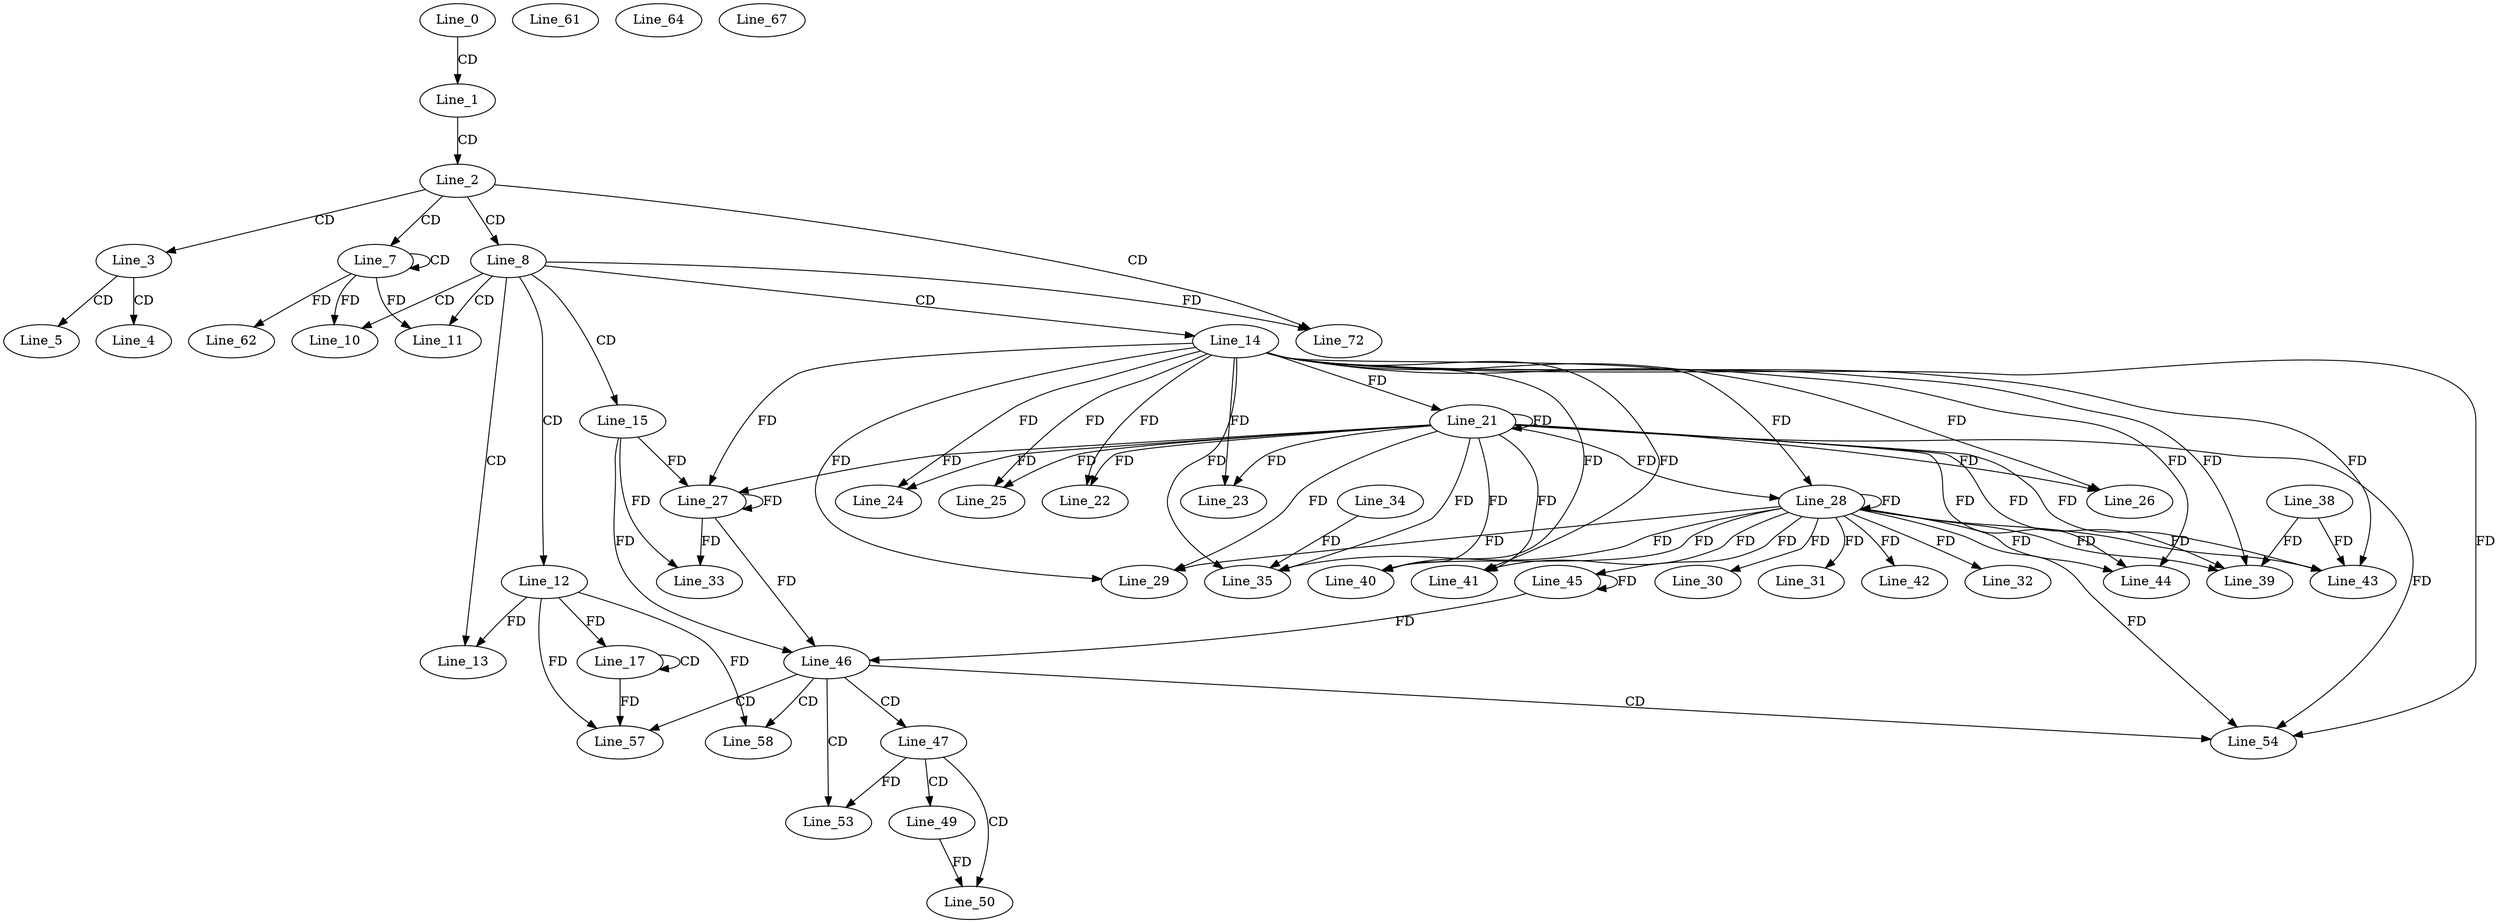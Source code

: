 digraph G {
  Line_0;
  Line_1;
  Line_2;
  Line_3;
  Line_4;
  Line_5;
  Line_7;
  Line_7;
  Line_8;
  Line_8;
  Line_10;
  Line_11;
  Line_12;
  Line_13;
  Line_14;
  Line_15;
  Line_17;
  Line_17;
  Line_21;
  Line_22;
  Line_23;
  Line_24;
  Line_25;
  Line_26;
  Line_27;
  Line_27;
  Line_27;
  Line_28;
  Line_29;
  Line_30;
  Line_31;
  Line_32;
  Line_33;
  Line_35;
  Line_34;
  Line_35;
  Line_39;
  Line_38;
  Line_39;
  Line_40;
  Line_41;
  Line_42;
  Line_43;
  Line_43;
  Line_44;
  Line_45;
  Line_45;
  Line_45;
  Line_46;
  Line_47;
  Line_47;
  Line_49;
  Line_50;
  Line_53;
  Line_54;
  Line_57;
  Line_58;
  Line_61;
  Line_62;
  Line_64;
  Line_67;
  Line_72;
  Line_0 -> Line_1 [ label="CD" ];
  Line_1 -> Line_2 [ label="CD" ];
  Line_2 -> Line_3 [ label="CD" ];
  Line_3 -> Line_4 [ label="CD" ];
  Line_3 -> Line_5 [ label="CD" ];
  Line_2 -> Line_7 [ label="CD" ];
  Line_7 -> Line_7 [ label="CD" ];
  Line_2 -> Line_8 [ label="CD" ];
  Line_8 -> Line_10 [ label="CD" ];
  Line_7 -> Line_10 [ label="FD" ];
  Line_8 -> Line_11 [ label="CD" ];
  Line_7 -> Line_11 [ label="FD" ];
  Line_8 -> Line_12 [ label="CD" ];
  Line_8 -> Line_13 [ label="CD" ];
  Line_12 -> Line_13 [ label="FD" ];
  Line_8 -> Line_14 [ label="CD" ];
  Line_8 -> Line_15 [ label="CD" ];
  Line_17 -> Line_17 [ label="CD" ];
  Line_12 -> Line_17 [ label="FD" ];
  Line_14 -> Line_21 [ label="FD" ];
  Line_21 -> Line_21 [ label="FD" ];
  Line_14 -> Line_22 [ label="FD" ];
  Line_21 -> Line_22 [ label="FD" ];
  Line_14 -> Line_23 [ label="FD" ];
  Line_21 -> Line_23 [ label="FD" ];
  Line_14 -> Line_24 [ label="FD" ];
  Line_21 -> Line_24 [ label="FD" ];
  Line_14 -> Line_25 [ label="FD" ];
  Line_21 -> Line_25 [ label="FD" ];
  Line_14 -> Line_26 [ label="FD" ];
  Line_21 -> Line_26 [ label="FD" ];
  Line_15 -> Line_27 [ label="FD" ];
  Line_27 -> Line_27 [ label="FD" ];
  Line_14 -> Line_27 [ label="FD" ];
  Line_21 -> Line_27 [ label="FD" ];
  Line_14 -> Line_28 [ label="FD" ];
  Line_21 -> Line_28 [ label="FD" ];
  Line_28 -> Line_28 [ label="FD" ];
  Line_14 -> Line_29 [ label="FD" ];
  Line_21 -> Line_29 [ label="FD" ];
  Line_28 -> Line_29 [ label="FD" ];
  Line_28 -> Line_30 [ label="FD" ];
  Line_28 -> Line_31 [ label="FD" ];
  Line_28 -> Line_32 [ label="FD" ];
  Line_15 -> Line_33 [ label="FD" ];
  Line_27 -> Line_33 [ label="FD" ];
  Line_14 -> Line_35 [ label="FD" ];
  Line_21 -> Line_35 [ label="FD" ];
  Line_28 -> Line_35 [ label="FD" ];
  Line_34 -> Line_35 [ label="FD" ];
  Line_14 -> Line_39 [ label="FD" ];
  Line_21 -> Line_39 [ label="FD" ];
  Line_28 -> Line_39 [ label="FD" ];
  Line_38 -> Line_39 [ label="FD" ];
  Line_14 -> Line_40 [ label="FD" ];
  Line_21 -> Line_40 [ label="FD" ];
  Line_28 -> Line_40 [ label="FD" ];
  Line_14 -> Line_41 [ label="FD" ];
  Line_21 -> Line_41 [ label="FD" ];
  Line_28 -> Line_41 [ label="FD" ];
  Line_28 -> Line_42 [ label="FD" ];
  Line_14 -> Line_43 [ label="FD" ];
  Line_21 -> Line_43 [ label="FD" ];
  Line_28 -> Line_43 [ label="FD" ];
  Line_38 -> Line_43 [ label="FD" ];
  Line_14 -> Line_44 [ label="FD" ];
  Line_21 -> Line_44 [ label="FD" ];
  Line_28 -> Line_44 [ label="FD" ];
  Line_45 -> Line_45 [ label="FD" ];
  Line_28 -> Line_45 [ label="FD" ];
  Line_15 -> Line_46 [ label="FD" ];
  Line_27 -> Line_46 [ label="FD" ];
  Line_45 -> Line_46 [ label="FD" ];
  Line_46 -> Line_47 [ label="CD" ];
  Line_47 -> Line_49 [ label="CD" ];
  Line_47 -> Line_50 [ label="CD" ];
  Line_49 -> Line_50 [ label="FD" ];
  Line_46 -> Line_53 [ label="CD" ];
  Line_47 -> Line_53 [ label="FD" ];
  Line_46 -> Line_54 [ label="CD" ];
  Line_14 -> Line_54 [ label="FD" ];
  Line_21 -> Line_54 [ label="FD" ];
  Line_28 -> Line_54 [ label="FD" ];
  Line_46 -> Line_57 [ label="CD" ];
  Line_12 -> Line_57 [ label="FD" ];
  Line_17 -> Line_57 [ label="FD" ];
  Line_46 -> Line_58 [ label="CD" ];
  Line_12 -> Line_58 [ label="FD" ];
  Line_7 -> Line_62 [ label="FD" ];
  Line_2 -> Line_72 [ label="CD" ];
  Line_8 -> Line_72 [ label="FD" ];
}
